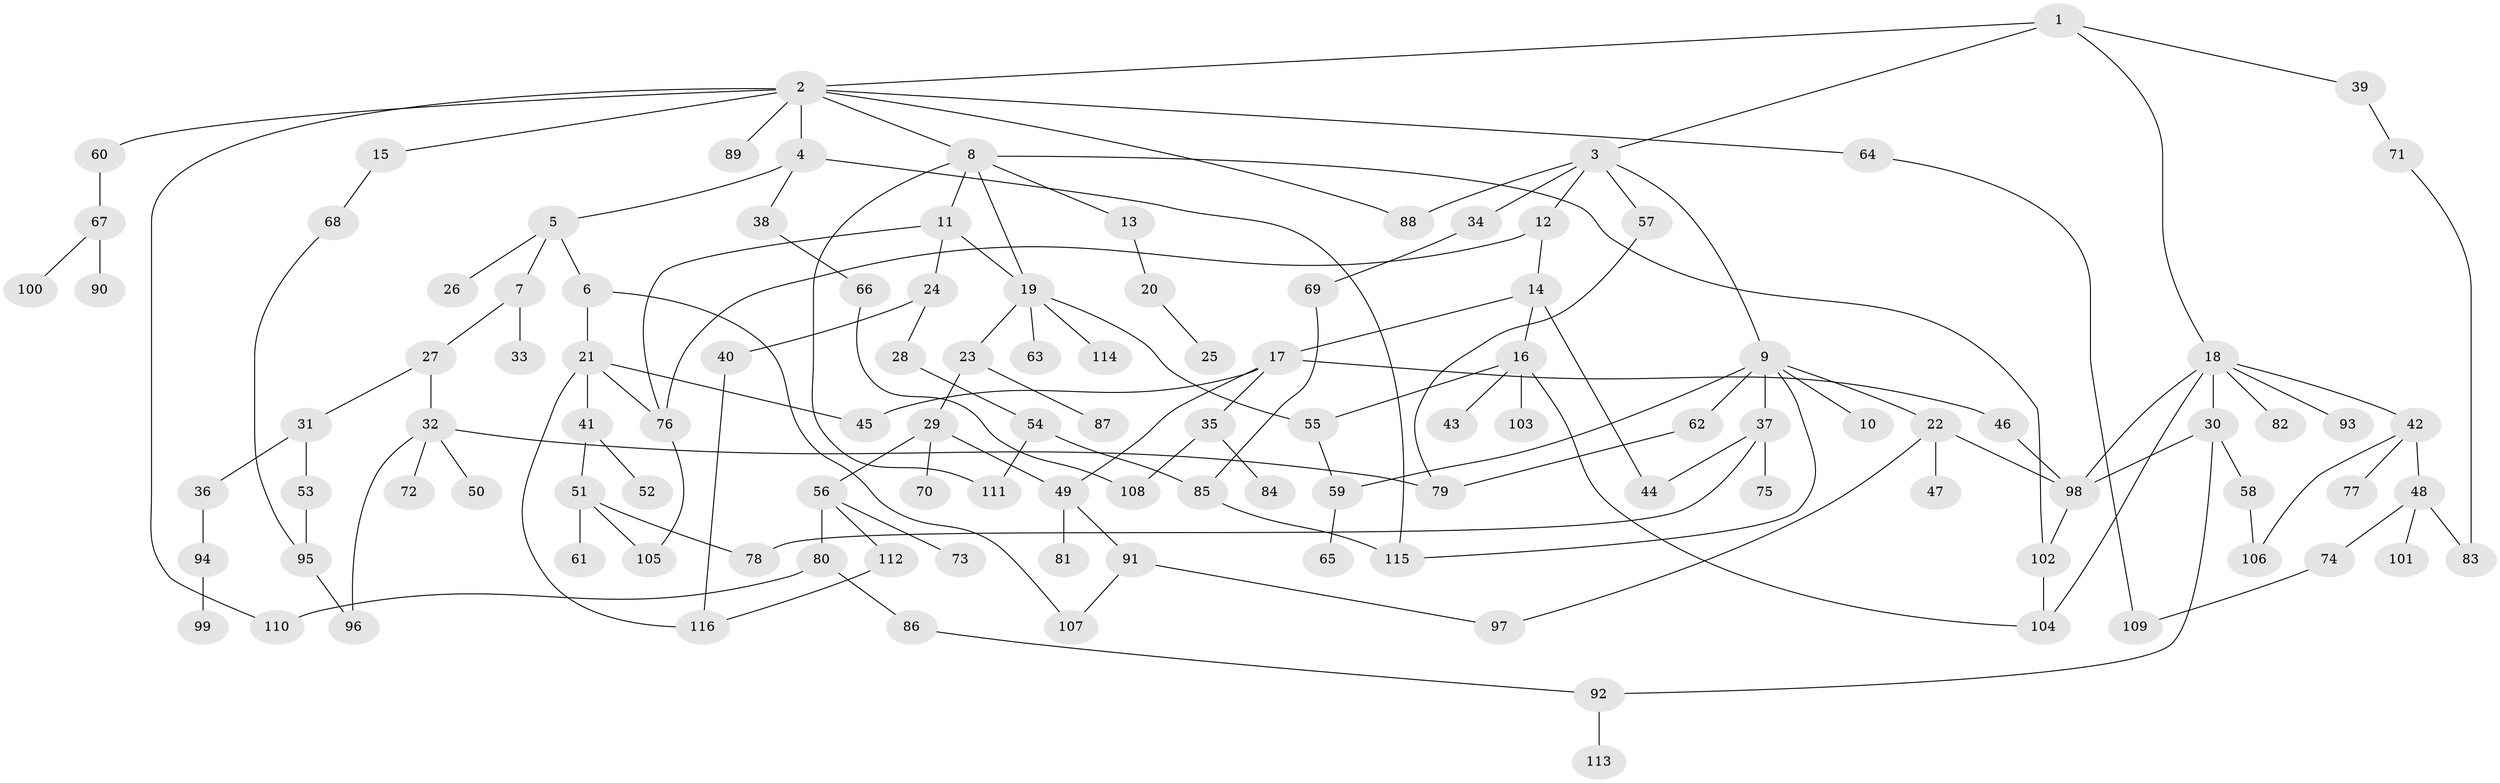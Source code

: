 // coarse degree distribution, {8: 0.038461538461538464, 11: 0.01282051282051282, 5: 0.038461538461538464, 3: 0.16666666666666666, 6: 0.02564102564102564, 1: 0.2564102564102564, 4: 0.16666666666666666, 2: 0.28205128205128205, 7: 0.01282051282051282}
// Generated by graph-tools (version 1.1) at 2025/41/03/06/25 10:41:30]
// undirected, 116 vertices, 150 edges
graph export_dot {
graph [start="1"]
  node [color=gray90,style=filled];
  1;
  2;
  3;
  4;
  5;
  6;
  7;
  8;
  9;
  10;
  11;
  12;
  13;
  14;
  15;
  16;
  17;
  18;
  19;
  20;
  21;
  22;
  23;
  24;
  25;
  26;
  27;
  28;
  29;
  30;
  31;
  32;
  33;
  34;
  35;
  36;
  37;
  38;
  39;
  40;
  41;
  42;
  43;
  44;
  45;
  46;
  47;
  48;
  49;
  50;
  51;
  52;
  53;
  54;
  55;
  56;
  57;
  58;
  59;
  60;
  61;
  62;
  63;
  64;
  65;
  66;
  67;
  68;
  69;
  70;
  71;
  72;
  73;
  74;
  75;
  76;
  77;
  78;
  79;
  80;
  81;
  82;
  83;
  84;
  85;
  86;
  87;
  88;
  89;
  90;
  91;
  92;
  93;
  94;
  95;
  96;
  97;
  98;
  99;
  100;
  101;
  102;
  103;
  104;
  105;
  106;
  107;
  108;
  109;
  110;
  111;
  112;
  113;
  114;
  115;
  116;
  1 -- 2;
  1 -- 3;
  1 -- 18;
  1 -- 39;
  2 -- 4;
  2 -- 8;
  2 -- 15;
  2 -- 60;
  2 -- 64;
  2 -- 89;
  2 -- 110;
  2 -- 88;
  3 -- 9;
  3 -- 12;
  3 -- 34;
  3 -- 57;
  3 -- 88;
  4 -- 5;
  4 -- 38;
  4 -- 115;
  5 -- 6;
  5 -- 7;
  5 -- 26;
  6 -- 21;
  6 -- 107;
  7 -- 27;
  7 -- 33;
  8 -- 11;
  8 -- 13;
  8 -- 102;
  8 -- 111;
  8 -- 19;
  9 -- 10;
  9 -- 22;
  9 -- 37;
  9 -- 62;
  9 -- 59;
  9 -- 115;
  11 -- 19;
  11 -- 24;
  11 -- 76;
  12 -- 14;
  12 -- 76;
  13 -- 20;
  14 -- 16;
  14 -- 17;
  14 -- 44;
  15 -- 68;
  16 -- 43;
  16 -- 55;
  16 -- 103;
  16 -- 104;
  17 -- 35;
  17 -- 45;
  17 -- 46;
  17 -- 49;
  18 -- 30;
  18 -- 42;
  18 -- 82;
  18 -- 93;
  18 -- 104;
  18 -- 98;
  19 -- 23;
  19 -- 63;
  19 -- 114;
  19 -- 55;
  20 -- 25;
  21 -- 41;
  21 -- 116;
  21 -- 45;
  21 -- 76;
  22 -- 47;
  22 -- 98;
  22 -- 97;
  23 -- 29;
  23 -- 87;
  24 -- 28;
  24 -- 40;
  27 -- 31;
  27 -- 32;
  28 -- 54;
  29 -- 56;
  29 -- 70;
  29 -- 49;
  30 -- 58;
  30 -- 92;
  30 -- 98;
  31 -- 36;
  31 -- 53;
  32 -- 50;
  32 -- 72;
  32 -- 79;
  32 -- 96;
  34 -- 69;
  35 -- 84;
  35 -- 108;
  36 -- 94;
  37 -- 75;
  37 -- 78;
  37 -- 44;
  38 -- 66;
  39 -- 71;
  40 -- 116;
  41 -- 51;
  41 -- 52;
  42 -- 48;
  42 -- 77;
  42 -- 106;
  46 -- 98;
  48 -- 74;
  48 -- 101;
  48 -- 83;
  49 -- 81;
  49 -- 91;
  51 -- 61;
  51 -- 78;
  51 -- 105;
  53 -- 95;
  54 -- 85;
  54 -- 111;
  55 -- 59;
  56 -- 73;
  56 -- 80;
  56 -- 112;
  57 -- 79;
  58 -- 106;
  59 -- 65;
  60 -- 67;
  62 -- 79;
  64 -- 109;
  66 -- 108;
  67 -- 90;
  67 -- 100;
  68 -- 95;
  69 -- 85;
  71 -- 83;
  74 -- 109;
  76 -- 105;
  80 -- 86;
  80 -- 110;
  85 -- 115;
  86 -- 92;
  91 -- 97;
  91 -- 107;
  92 -- 113;
  94 -- 99;
  95 -- 96;
  98 -- 102;
  102 -- 104;
  112 -- 116;
}
